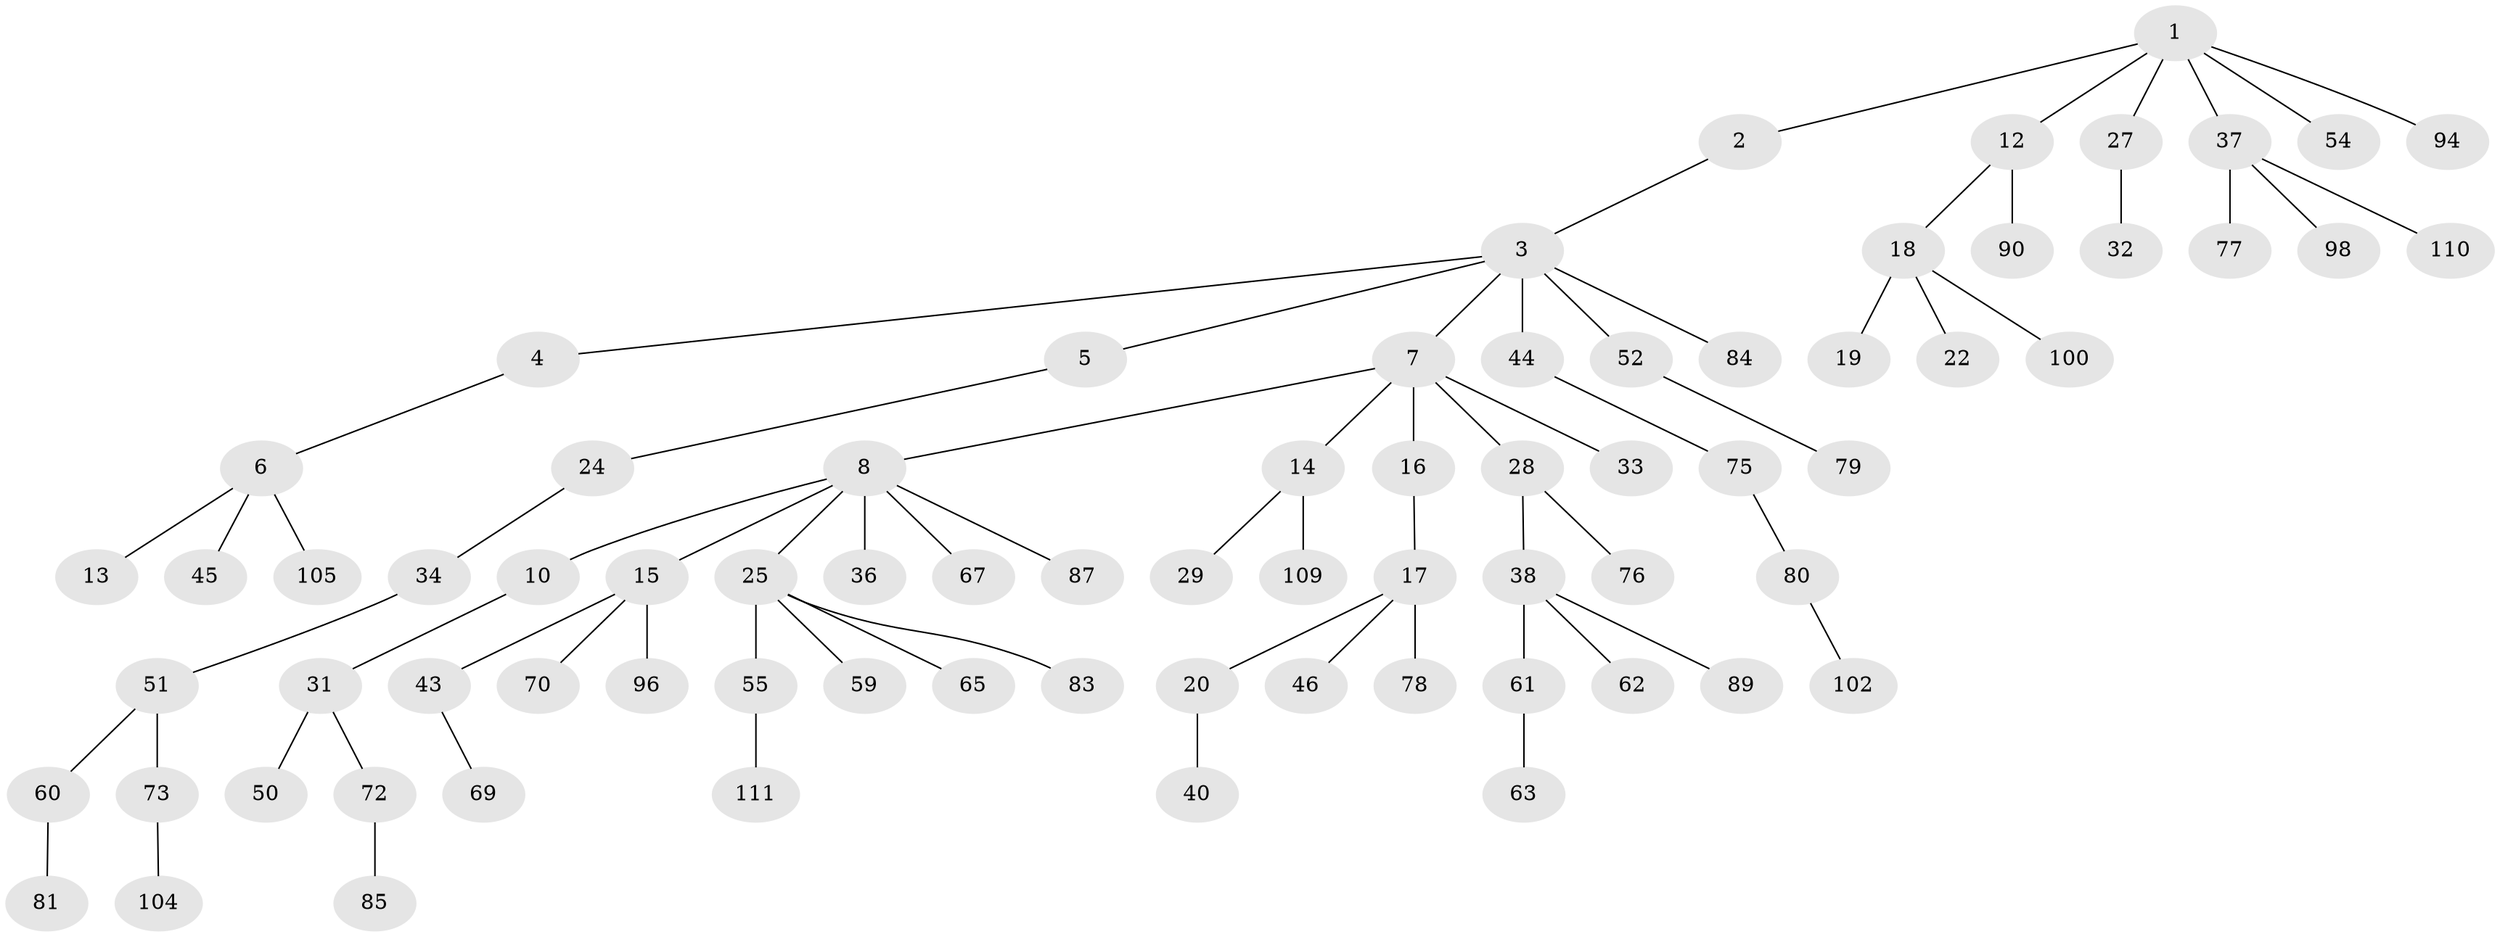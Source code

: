 // original degree distribution, {4: 0.07142857142857142, 3: 0.14285714285714285, 7: 0.017857142857142856, 2: 0.26785714285714285, 5: 0.026785714285714284, 1: 0.4732142857142857}
// Generated by graph-tools (version 1.1) at 2025/42/03/06/25 10:42:03]
// undirected, 75 vertices, 74 edges
graph export_dot {
graph [start="1"]
  node [color=gray90,style=filled];
  1 [super="+26"];
  2 [super="+35"];
  3 [super="+42"];
  4;
  5;
  6 [super="+11"];
  7 [super="+57"];
  8 [super="+9"];
  10;
  12;
  13;
  14 [super="+101"];
  15 [super="+21"];
  16 [super="+88"];
  17 [super="+56"];
  18 [super="+66"];
  19;
  20 [super="+23"];
  22;
  24;
  25 [super="+58"];
  27 [super="+99"];
  28 [super="+30"];
  29 [super="+49"];
  31 [super="+39"];
  32;
  33;
  34 [super="+48"];
  36 [super="+41"];
  37 [super="+82"];
  38 [super="+47"];
  40;
  43;
  44 [super="+74"];
  45 [super="+93"];
  46 [super="+53"];
  50 [super="+64"];
  51 [super="+71"];
  52 [super="+68"];
  54;
  55 [super="+97"];
  59 [super="+107"];
  60;
  61;
  62;
  63 [super="+95"];
  65;
  67;
  69 [super="+106"];
  70;
  72 [super="+112"];
  73 [super="+108"];
  75;
  76;
  77 [super="+91"];
  78 [super="+92"];
  79;
  80 [super="+86"];
  81 [super="+103"];
  83;
  84;
  85;
  87;
  89;
  90;
  94;
  96;
  98;
  100;
  102;
  104;
  105;
  109;
  110;
  111;
  1 -- 2;
  1 -- 12;
  1 -- 94;
  1 -- 27;
  1 -- 37;
  1 -- 54;
  2 -- 3;
  3 -- 4;
  3 -- 5;
  3 -- 7;
  3 -- 44;
  3 -- 84;
  3 -- 52;
  4 -- 6;
  5 -- 24;
  6 -- 13;
  6 -- 105;
  6 -- 45;
  7 -- 8;
  7 -- 14;
  7 -- 16;
  7 -- 28;
  7 -- 33;
  8 -- 36;
  8 -- 67;
  8 -- 87;
  8 -- 25;
  8 -- 10;
  8 -- 15;
  10 -- 31;
  12 -- 18;
  12 -- 90;
  14 -- 29;
  14 -- 109;
  15 -- 43;
  15 -- 70;
  15 -- 96;
  16 -- 17;
  17 -- 20;
  17 -- 46;
  17 -- 78;
  18 -- 19;
  18 -- 22;
  18 -- 100;
  20 -- 40;
  24 -- 34;
  25 -- 55;
  25 -- 65;
  25 -- 83;
  25 -- 59;
  27 -- 32;
  28 -- 38;
  28 -- 76;
  31 -- 72;
  31 -- 50;
  34 -- 51;
  37 -- 77;
  37 -- 98;
  37 -- 110;
  38 -- 61;
  38 -- 89;
  38 -- 62;
  43 -- 69;
  44 -- 75;
  51 -- 60;
  51 -- 73;
  52 -- 79;
  55 -- 111;
  60 -- 81;
  61 -- 63;
  72 -- 85;
  73 -- 104;
  75 -- 80;
  80 -- 102;
}
